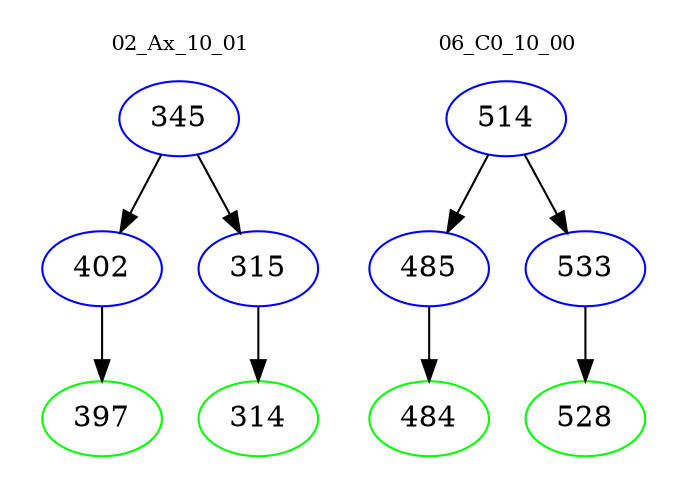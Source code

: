 digraph{
subgraph cluster_0 {
color = white
label = "02_Ax_10_01";
fontsize=10;
T0_345 [label="345", color="blue"]
T0_345 -> T0_402 [color="black"]
T0_402 [label="402", color="blue"]
T0_402 -> T0_397 [color="black"]
T0_397 [label="397", color="green"]
T0_345 -> T0_315 [color="black"]
T0_315 [label="315", color="blue"]
T0_315 -> T0_314 [color="black"]
T0_314 [label="314", color="green"]
}
subgraph cluster_1 {
color = white
label = "06_C0_10_00";
fontsize=10;
T1_514 [label="514", color="blue"]
T1_514 -> T1_485 [color="black"]
T1_485 [label="485", color="blue"]
T1_485 -> T1_484 [color="black"]
T1_484 [label="484", color="green"]
T1_514 -> T1_533 [color="black"]
T1_533 [label="533", color="blue"]
T1_533 -> T1_528 [color="black"]
T1_528 [label="528", color="green"]
}
}
